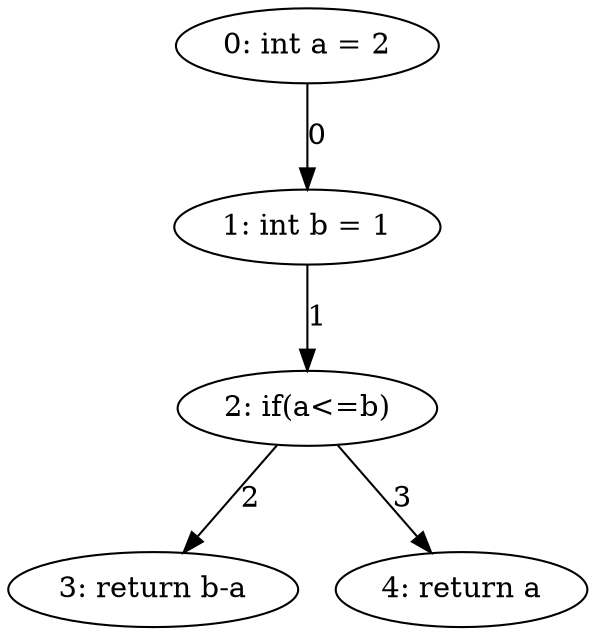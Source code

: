 digraph G {
  1 [ label="0: int a = 2" ];
  2 [ label="1: int b = 1" ];
  3 [ label="2: if(a<=b)" ];
  4 [ label="3: return b-a" ];
  5 [ label="4: return a" ];
  1 -> 2 [ label="0" ];
  2 -> 3 [ label="1" ];
  3 -> 4 [ label="2" ];
  3 -> 5 [ label="3" ];
}
